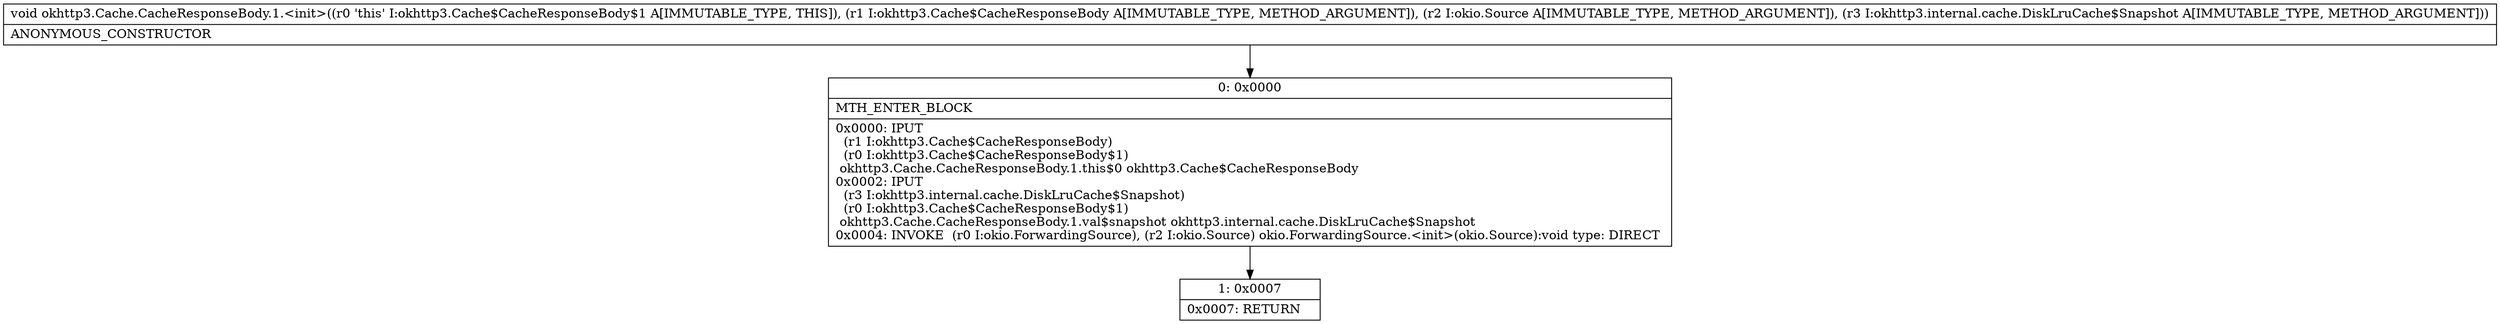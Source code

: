 digraph "CFG forokhttp3.Cache.CacheResponseBody.1.\<init\>(Lokhttp3\/Cache$CacheResponseBody;Lokio\/Source;Lokhttp3\/internal\/cache\/DiskLruCache$Snapshot;)V" {
Node_0 [shape=record,label="{0\:\ 0x0000|MTH_ENTER_BLOCK\l|0x0000: IPUT  \l  (r1 I:okhttp3.Cache$CacheResponseBody)\l  (r0 I:okhttp3.Cache$CacheResponseBody$1)\l okhttp3.Cache.CacheResponseBody.1.this$0 okhttp3.Cache$CacheResponseBody \l0x0002: IPUT  \l  (r3 I:okhttp3.internal.cache.DiskLruCache$Snapshot)\l  (r0 I:okhttp3.Cache$CacheResponseBody$1)\l okhttp3.Cache.CacheResponseBody.1.val$snapshot okhttp3.internal.cache.DiskLruCache$Snapshot \l0x0004: INVOKE  (r0 I:okio.ForwardingSource), (r2 I:okio.Source) okio.ForwardingSource.\<init\>(okio.Source):void type: DIRECT \l}"];
Node_1 [shape=record,label="{1\:\ 0x0007|0x0007: RETURN   \l}"];
MethodNode[shape=record,label="{void okhttp3.Cache.CacheResponseBody.1.\<init\>((r0 'this' I:okhttp3.Cache$CacheResponseBody$1 A[IMMUTABLE_TYPE, THIS]), (r1 I:okhttp3.Cache$CacheResponseBody A[IMMUTABLE_TYPE, METHOD_ARGUMENT]), (r2 I:okio.Source A[IMMUTABLE_TYPE, METHOD_ARGUMENT]), (r3 I:okhttp3.internal.cache.DiskLruCache$Snapshot A[IMMUTABLE_TYPE, METHOD_ARGUMENT]))  | ANONYMOUS_CONSTRUCTOR\l}"];
MethodNode -> Node_0;
Node_0 -> Node_1;
}

